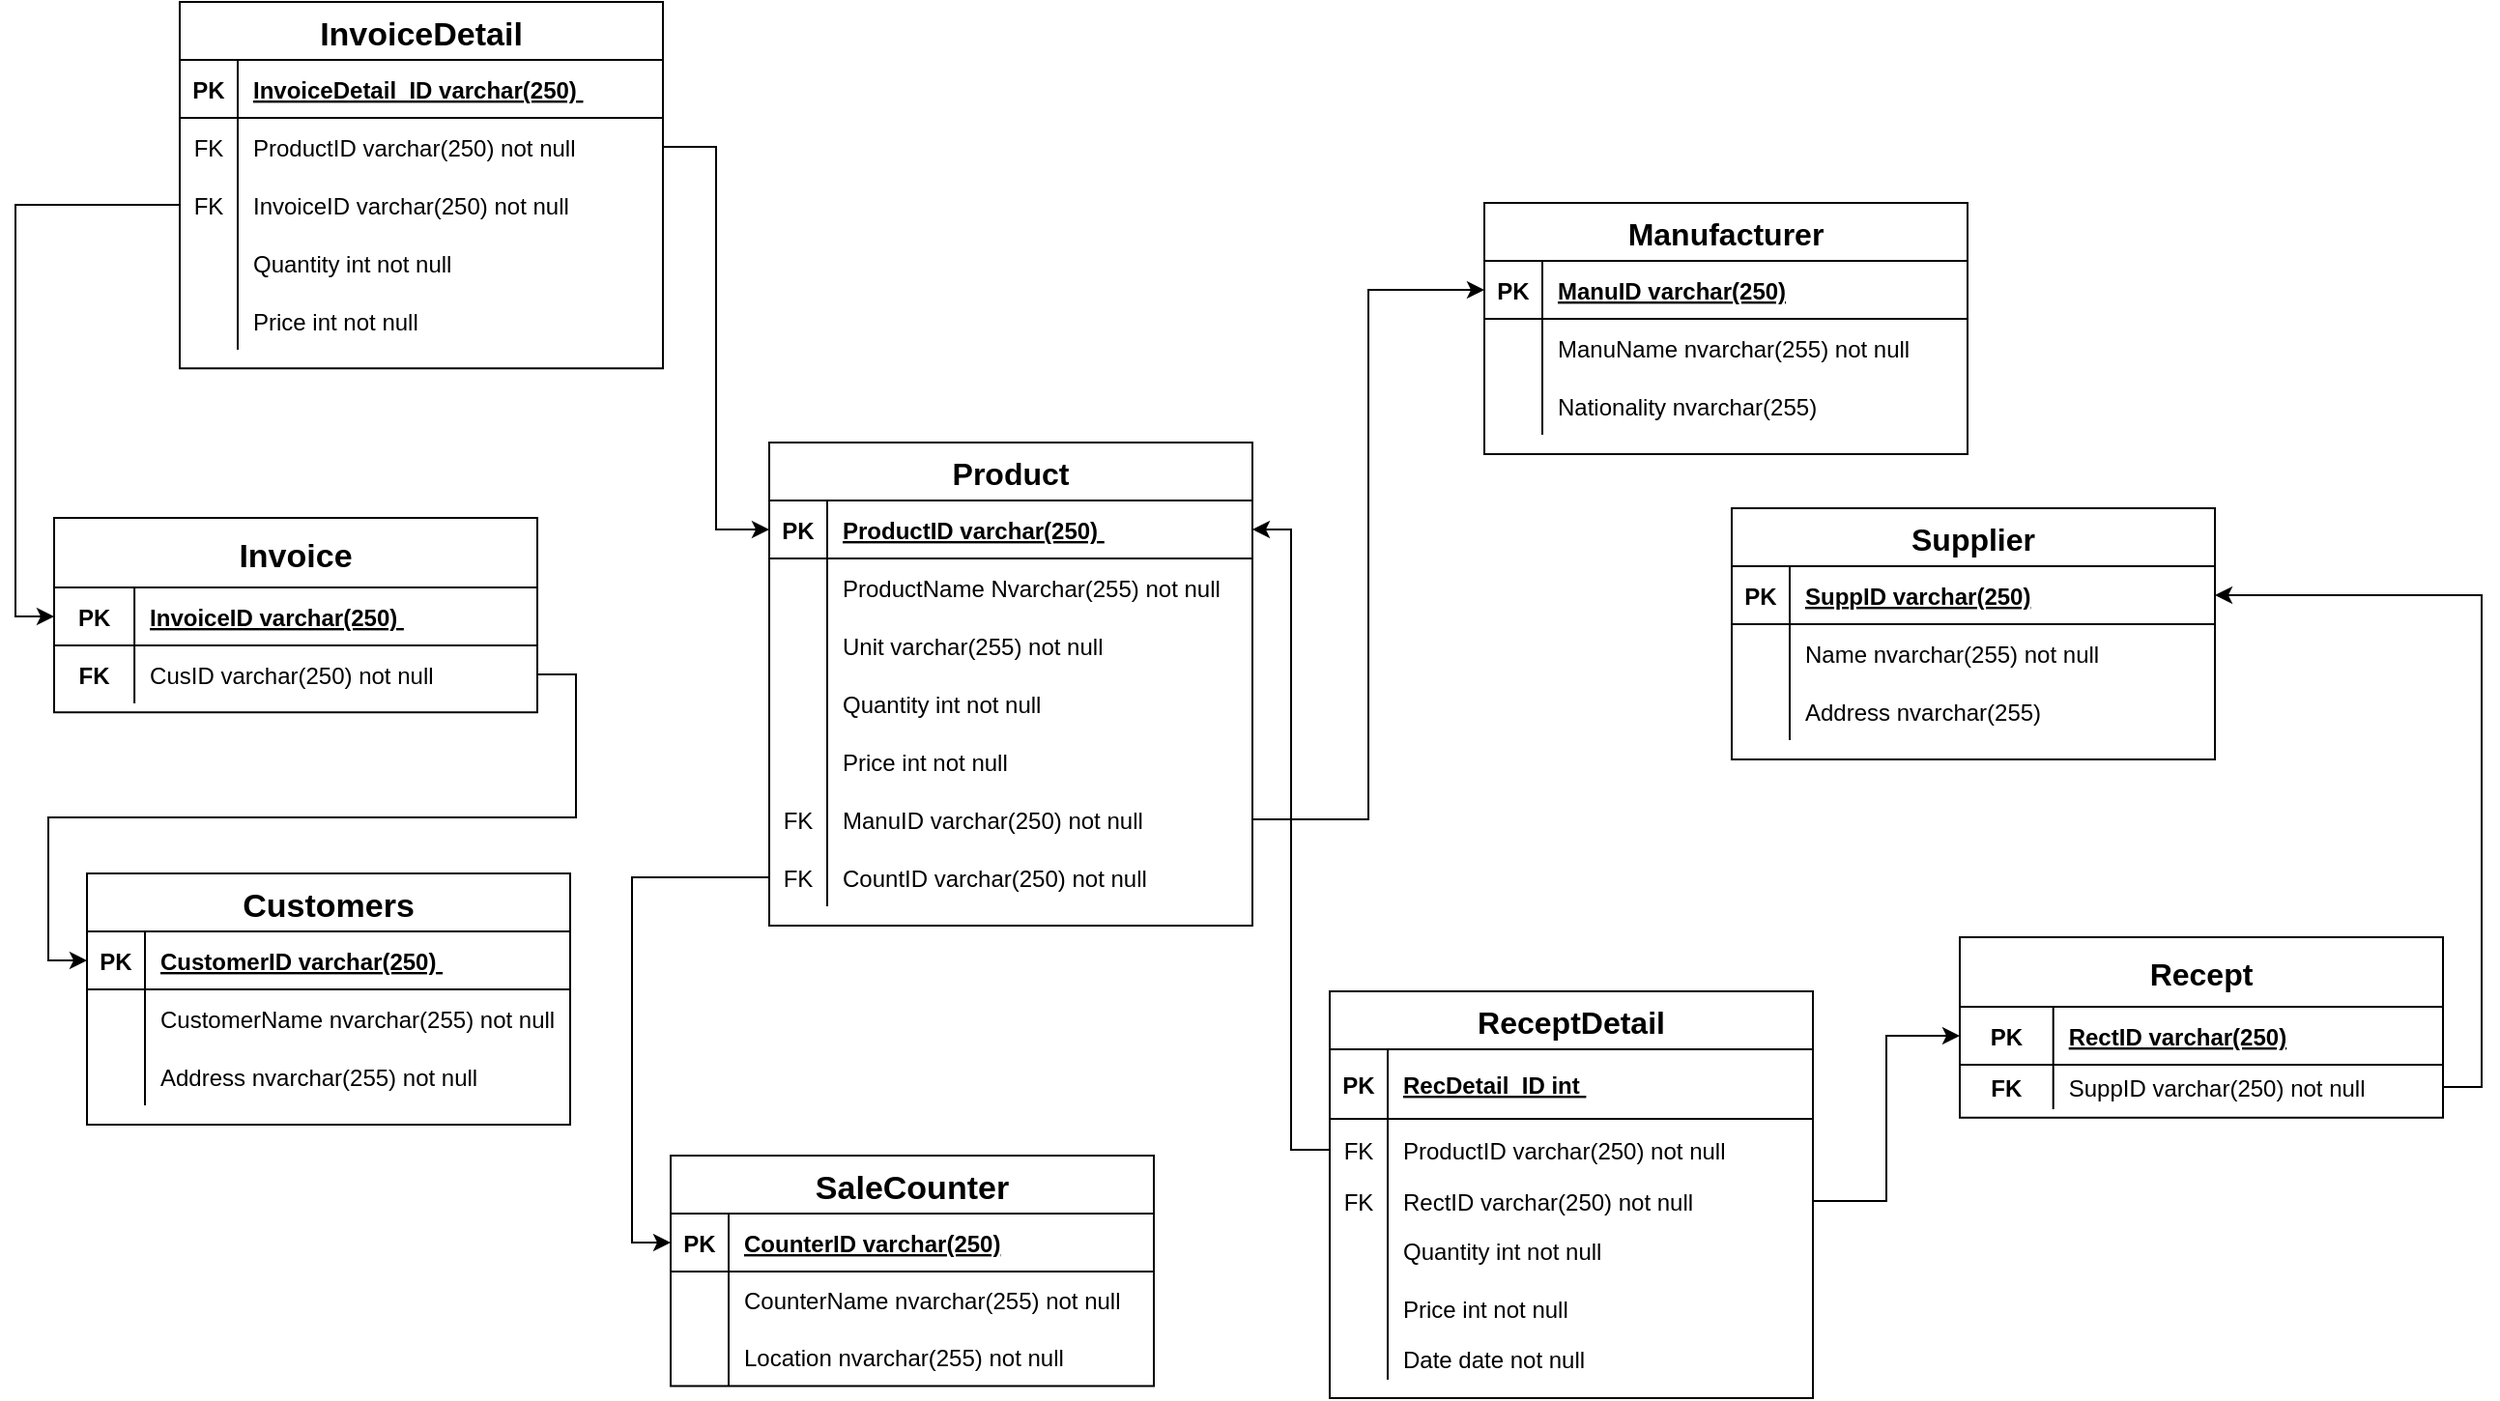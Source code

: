 <mxfile version="18.0.8" type="device"><diagram id="R2lEEEUBdFMjLlhIrx00" name="Page-1"><mxGraphModel dx="1144" dy="632" grid="0" gridSize="10" guides="1" tooltips="1" connect="1" arrows="1" fold="1" page="0" pageScale="1" pageWidth="1169" pageHeight="1654" math="0" shadow="0" extFonts="Permanent Marker^https://fonts.googleapis.com/css?family=Permanent+Marker"><root><mxCell id="0"/><mxCell id="1" parent="0"/><mxCell id="C-vyLk0tnHw3VtMMgP7b-2" value="Product" style="shape=table;startSize=30;container=1;collapsible=1;childLayout=tableLayout;fixedRows=1;rowLines=0;fontStyle=1;align=center;resizeLast=1;fontSize=16;" parent="1" vertex="1"><mxGeometry x="209" y="235" width="250" height="250" as="geometry"/></mxCell><mxCell id="C-vyLk0tnHw3VtMMgP7b-3" value="" style="shape=partialRectangle;collapsible=0;dropTarget=0;pointerEvents=0;fillColor=none;points=[[0,0.5],[1,0.5]];portConstraint=eastwest;top=0;left=0;right=0;bottom=1;" parent="C-vyLk0tnHw3VtMMgP7b-2" vertex="1"><mxGeometry y="30" width="250" height="30" as="geometry"/></mxCell><mxCell id="C-vyLk0tnHw3VtMMgP7b-4" value="PK" style="shape=partialRectangle;overflow=hidden;connectable=0;fillColor=none;top=0;left=0;bottom=0;right=0;fontStyle=1;" parent="C-vyLk0tnHw3VtMMgP7b-3" vertex="1"><mxGeometry width="30" height="30" as="geometry"><mxRectangle width="30" height="30" as="alternateBounds"/></mxGeometry></mxCell><mxCell id="C-vyLk0tnHw3VtMMgP7b-5" value="ProductID varchar(250) " style="shape=partialRectangle;overflow=hidden;connectable=0;fillColor=none;top=0;left=0;bottom=0;right=0;align=left;spacingLeft=6;fontStyle=5;" parent="C-vyLk0tnHw3VtMMgP7b-3" vertex="1"><mxGeometry x="30" width="220" height="30" as="geometry"><mxRectangle width="220" height="30" as="alternateBounds"/></mxGeometry></mxCell><mxCell id="C-vyLk0tnHw3VtMMgP7b-6" value="" style="shape=partialRectangle;collapsible=0;dropTarget=0;pointerEvents=0;fillColor=none;points=[[0,0.5],[1,0.5]];portConstraint=eastwest;top=0;left=0;right=0;bottom=0;" parent="C-vyLk0tnHw3VtMMgP7b-2" vertex="1"><mxGeometry y="60" width="250" height="30" as="geometry"/></mxCell><mxCell id="C-vyLk0tnHw3VtMMgP7b-7" value="" style="shape=partialRectangle;overflow=hidden;connectable=0;fillColor=none;top=0;left=0;bottom=0;right=0;" parent="C-vyLk0tnHw3VtMMgP7b-6" vertex="1"><mxGeometry width="30" height="30" as="geometry"><mxRectangle width="30" height="30" as="alternateBounds"/></mxGeometry></mxCell><mxCell id="C-vyLk0tnHw3VtMMgP7b-8" value="ProductName Nvarchar(255) not null" style="shape=partialRectangle;overflow=hidden;connectable=0;fillColor=none;top=0;left=0;bottom=0;right=0;align=left;spacingLeft=6;" parent="C-vyLk0tnHw3VtMMgP7b-6" vertex="1"><mxGeometry x="30" width="220" height="30" as="geometry"><mxRectangle width="220" height="30" as="alternateBounds"/></mxGeometry></mxCell><mxCell id="C-vyLk0tnHw3VtMMgP7b-9" value="" style="shape=partialRectangle;collapsible=0;dropTarget=0;pointerEvents=0;fillColor=none;points=[[0,0.5],[1,0.5]];portConstraint=eastwest;top=0;left=0;right=0;bottom=0;" parent="C-vyLk0tnHw3VtMMgP7b-2" vertex="1"><mxGeometry y="90" width="250" height="30" as="geometry"/></mxCell><mxCell id="C-vyLk0tnHw3VtMMgP7b-10" value="" style="shape=partialRectangle;overflow=hidden;connectable=0;fillColor=none;top=0;left=0;bottom=0;right=0;" parent="C-vyLk0tnHw3VtMMgP7b-9" vertex="1"><mxGeometry width="30" height="30" as="geometry"><mxRectangle width="30" height="30" as="alternateBounds"/></mxGeometry></mxCell><mxCell id="C-vyLk0tnHw3VtMMgP7b-11" value="Unit varchar(255) not null" style="shape=partialRectangle;overflow=hidden;connectable=0;fillColor=none;top=0;left=0;bottom=0;right=0;align=left;spacingLeft=6;" parent="C-vyLk0tnHw3VtMMgP7b-9" vertex="1"><mxGeometry x="30" width="220" height="30" as="geometry"><mxRectangle width="220" height="30" as="alternateBounds"/></mxGeometry></mxCell><mxCell id="BdztLwx9kub8M8S5rUQP-15" value="" style="shape=partialRectangle;collapsible=0;dropTarget=0;pointerEvents=0;fillColor=none;points=[[0,0.5],[1,0.5]];portConstraint=eastwest;top=0;left=0;right=0;bottom=0;" parent="C-vyLk0tnHw3VtMMgP7b-2" vertex="1"><mxGeometry y="120" width="250" height="30" as="geometry"/></mxCell><mxCell id="BdztLwx9kub8M8S5rUQP-16" value="" style="shape=partialRectangle;overflow=hidden;connectable=0;fillColor=none;top=0;left=0;bottom=0;right=0;" parent="BdztLwx9kub8M8S5rUQP-15" vertex="1"><mxGeometry width="30" height="30" as="geometry"><mxRectangle width="30" height="30" as="alternateBounds"/></mxGeometry></mxCell><mxCell id="BdztLwx9kub8M8S5rUQP-17" value="Quantity int not null" style="shape=partialRectangle;overflow=hidden;connectable=0;fillColor=none;top=0;left=0;bottom=0;right=0;align=left;spacingLeft=6;" parent="BdztLwx9kub8M8S5rUQP-15" vertex="1"><mxGeometry x="30" width="220" height="30" as="geometry"><mxRectangle width="220" height="30" as="alternateBounds"/></mxGeometry></mxCell><mxCell id="BdztLwx9kub8M8S5rUQP-31" value="" style="shape=partialRectangle;collapsible=0;dropTarget=0;pointerEvents=0;fillColor=none;points=[[0,0.5],[1,0.5]];portConstraint=eastwest;top=0;left=0;right=0;bottom=0;" parent="C-vyLk0tnHw3VtMMgP7b-2" vertex="1"><mxGeometry y="150" width="250" height="30" as="geometry"/></mxCell><mxCell id="BdztLwx9kub8M8S5rUQP-32" value="" style="shape=partialRectangle;overflow=hidden;connectable=0;fillColor=none;top=0;left=0;bottom=0;right=0;" parent="BdztLwx9kub8M8S5rUQP-31" vertex="1"><mxGeometry width="30" height="30" as="geometry"><mxRectangle width="30" height="30" as="alternateBounds"/></mxGeometry></mxCell><mxCell id="BdztLwx9kub8M8S5rUQP-33" value="Price int not null" style="shape=partialRectangle;overflow=hidden;connectable=0;fillColor=none;top=0;left=0;bottom=0;right=0;align=left;spacingLeft=6;" parent="BdztLwx9kub8M8S5rUQP-31" vertex="1"><mxGeometry x="30" width="220" height="30" as="geometry"><mxRectangle width="220" height="30" as="alternateBounds"/></mxGeometry></mxCell><mxCell id="BdztLwx9kub8M8S5rUQP-51" value="" style="shape=partialRectangle;collapsible=0;dropTarget=0;pointerEvents=0;fillColor=none;points=[[0,0.5],[1,0.5]];portConstraint=eastwest;top=0;left=0;right=0;bottom=0;" parent="C-vyLk0tnHw3VtMMgP7b-2" vertex="1"><mxGeometry y="180" width="250" height="30" as="geometry"/></mxCell><mxCell id="BdztLwx9kub8M8S5rUQP-52" value="FK" style="shape=partialRectangle;overflow=hidden;connectable=0;fillColor=none;top=0;left=0;bottom=0;right=0;" parent="BdztLwx9kub8M8S5rUQP-51" vertex="1"><mxGeometry width="30" height="30" as="geometry"><mxRectangle width="30" height="30" as="alternateBounds"/></mxGeometry></mxCell><mxCell id="BdztLwx9kub8M8S5rUQP-53" value="ManuID varchar(250) not null" style="shape=partialRectangle;overflow=hidden;connectable=0;fillColor=none;top=0;left=0;bottom=0;right=0;align=left;spacingLeft=6;" parent="BdztLwx9kub8M8S5rUQP-51" vertex="1"><mxGeometry x="30" width="220" height="30" as="geometry"><mxRectangle width="220" height="30" as="alternateBounds"/></mxGeometry></mxCell><mxCell id="BdztLwx9kub8M8S5rUQP-112" value="" style="shape=partialRectangle;collapsible=0;dropTarget=0;pointerEvents=0;fillColor=none;points=[[0,0.5],[1,0.5]];portConstraint=eastwest;top=0;left=0;right=0;bottom=0;" parent="C-vyLk0tnHw3VtMMgP7b-2" vertex="1"><mxGeometry y="210" width="250" height="30" as="geometry"/></mxCell><mxCell id="BdztLwx9kub8M8S5rUQP-113" value="FK" style="shape=partialRectangle;overflow=hidden;connectable=0;fillColor=none;top=0;left=0;bottom=0;right=0;" parent="BdztLwx9kub8M8S5rUQP-112" vertex="1"><mxGeometry width="30" height="30" as="geometry"><mxRectangle width="30" height="30" as="alternateBounds"/></mxGeometry></mxCell><mxCell id="BdztLwx9kub8M8S5rUQP-114" value="CountID varchar(250) not null" style="shape=partialRectangle;overflow=hidden;connectable=0;fillColor=none;top=0;left=0;bottom=0;right=0;align=left;spacingLeft=6;" parent="BdztLwx9kub8M8S5rUQP-112" vertex="1"><mxGeometry x="30" width="220" height="30" as="geometry"><mxRectangle width="220" height="30" as="alternateBounds"/></mxGeometry></mxCell><mxCell id="C-vyLk0tnHw3VtMMgP7b-13" value="Supplier" style="shape=table;startSize=30;container=1;collapsible=1;childLayout=tableLayout;fixedRows=1;rowLines=0;fontStyle=1;align=center;resizeLast=1;fontSize=16;" parent="1" vertex="1"><mxGeometry x="707" y="269" width="250" height="130" as="geometry"/></mxCell><mxCell id="C-vyLk0tnHw3VtMMgP7b-14" value="" style="shape=partialRectangle;collapsible=0;dropTarget=0;pointerEvents=0;fillColor=none;points=[[0,0.5],[1,0.5]];portConstraint=eastwest;top=0;left=0;right=0;bottom=1;" parent="C-vyLk0tnHw3VtMMgP7b-13" vertex="1"><mxGeometry y="30" width="250" height="30" as="geometry"/></mxCell><mxCell id="C-vyLk0tnHw3VtMMgP7b-15" value="PK" style="shape=partialRectangle;overflow=hidden;connectable=0;fillColor=none;top=0;left=0;bottom=0;right=0;fontStyle=1;" parent="C-vyLk0tnHw3VtMMgP7b-14" vertex="1"><mxGeometry width="30" height="30" as="geometry"><mxRectangle width="30" height="30" as="alternateBounds"/></mxGeometry></mxCell><mxCell id="C-vyLk0tnHw3VtMMgP7b-16" value="SuppID varchar(250)" style="shape=partialRectangle;overflow=hidden;connectable=0;fillColor=none;top=0;left=0;bottom=0;right=0;align=left;spacingLeft=6;fontStyle=5;" parent="C-vyLk0tnHw3VtMMgP7b-14" vertex="1"><mxGeometry x="30" width="220" height="30" as="geometry"><mxRectangle width="220" height="30" as="alternateBounds"/></mxGeometry></mxCell><mxCell id="C-vyLk0tnHw3VtMMgP7b-17" value="" style="shape=partialRectangle;collapsible=0;dropTarget=0;pointerEvents=0;fillColor=none;points=[[0,0.5],[1,0.5]];portConstraint=eastwest;top=0;left=0;right=0;bottom=0;" parent="C-vyLk0tnHw3VtMMgP7b-13" vertex="1"><mxGeometry y="60" width="250" height="30" as="geometry"/></mxCell><mxCell id="C-vyLk0tnHw3VtMMgP7b-18" value="" style="shape=partialRectangle;overflow=hidden;connectable=0;fillColor=none;top=0;left=0;bottom=0;right=0;" parent="C-vyLk0tnHw3VtMMgP7b-17" vertex="1"><mxGeometry width="30" height="30" as="geometry"><mxRectangle width="30" height="30" as="alternateBounds"/></mxGeometry></mxCell><mxCell id="C-vyLk0tnHw3VtMMgP7b-19" value="Name nvarchar(255) not null" style="shape=partialRectangle;overflow=hidden;connectable=0;fillColor=none;top=0;left=0;bottom=0;right=0;align=left;spacingLeft=6;" parent="C-vyLk0tnHw3VtMMgP7b-17" vertex="1"><mxGeometry x="30" width="220" height="30" as="geometry"><mxRectangle width="220" height="30" as="alternateBounds"/></mxGeometry></mxCell><mxCell id="C-vyLk0tnHw3VtMMgP7b-20" value="" style="shape=partialRectangle;collapsible=0;dropTarget=0;pointerEvents=0;fillColor=none;points=[[0,0.5],[1,0.5]];portConstraint=eastwest;top=0;left=0;right=0;bottom=0;" parent="C-vyLk0tnHw3VtMMgP7b-13" vertex="1"><mxGeometry y="90" width="250" height="30" as="geometry"/></mxCell><mxCell id="C-vyLk0tnHw3VtMMgP7b-21" value="" style="shape=partialRectangle;overflow=hidden;connectable=0;fillColor=none;top=0;left=0;bottom=0;right=0;" parent="C-vyLk0tnHw3VtMMgP7b-20" vertex="1"><mxGeometry width="30" height="30" as="geometry"><mxRectangle width="30" height="30" as="alternateBounds"/></mxGeometry></mxCell><mxCell id="C-vyLk0tnHw3VtMMgP7b-22" value="Address nvarchar(255)" style="shape=partialRectangle;overflow=hidden;connectable=0;fillColor=none;top=0;left=0;bottom=0;right=0;align=left;spacingLeft=6;" parent="C-vyLk0tnHw3VtMMgP7b-20" vertex="1"><mxGeometry x="30" width="220" height="30" as="geometry"><mxRectangle width="220" height="30" as="alternateBounds"/></mxGeometry></mxCell><mxCell id="C-vyLk0tnHw3VtMMgP7b-23" value="Customers" style="shape=table;startSize=30;container=1;collapsible=1;childLayout=tableLayout;fixedRows=1;rowLines=0;fontStyle=1;align=center;resizeLast=1;fontSize=17;" parent="1" vertex="1"><mxGeometry x="-144" y="458" width="250" height="130" as="geometry"/></mxCell><mxCell id="C-vyLk0tnHw3VtMMgP7b-24" value="" style="shape=partialRectangle;collapsible=0;dropTarget=0;pointerEvents=0;fillColor=none;points=[[0,0.5],[1,0.5]];portConstraint=eastwest;top=0;left=0;right=0;bottom=1;" parent="C-vyLk0tnHw3VtMMgP7b-23" vertex="1"><mxGeometry y="30" width="250" height="30" as="geometry"/></mxCell><mxCell id="C-vyLk0tnHw3VtMMgP7b-25" value="PK" style="shape=partialRectangle;overflow=hidden;connectable=0;fillColor=none;top=0;left=0;bottom=0;right=0;fontStyle=1;" parent="C-vyLk0tnHw3VtMMgP7b-24" vertex="1"><mxGeometry width="30" height="30" as="geometry"><mxRectangle width="30" height="30" as="alternateBounds"/></mxGeometry></mxCell><mxCell id="C-vyLk0tnHw3VtMMgP7b-26" value="CustomerID varchar(250) " style="shape=partialRectangle;overflow=hidden;connectable=0;fillColor=none;top=0;left=0;bottom=0;right=0;align=left;spacingLeft=6;fontStyle=5;" parent="C-vyLk0tnHw3VtMMgP7b-24" vertex="1"><mxGeometry x="30" width="220" height="30" as="geometry"><mxRectangle width="220" height="30" as="alternateBounds"/></mxGeometry></mxCell><mxCell id="C-vyLk0tnHw3VtMMgP7b-27" value="" style="shape=partialRectangle;collapsible=0;dropTarget=0;pointerEvents=0;fillColor=none;points=[[0,0.5],[1,0.5]];portConstraint=eastwest;top=0;left=0;right=0;bottom=0;" parent="C-vyLk0tnHw3VtMMgP7b-23" vertex="1"><mxGeometry y="60" width="250" height="30" as="geometry"/></mxCell><mxCell id="C-vyLk0tnHw3VtMMgP7b-28" value="" style="shape=partialRectangle;overflow=hidden;connectable=0;fillColor=none;top=0;left=0;bottom=0;right=0;" parent="C-vyLk0tnHw3VtMMgP7b-27" vertex="1"><mxGeometry width="30" height="30" as="geometry"><mxRectangle width="30" height="30" as="alternateBounds"/></mxGeometry></mxCell><mxCell id="C-vyLk0tnHw3VtMMgP7b-29" value="CustomerName nvarchar(255) not null" style="shape=partialRectangle;overflow=hidden;connectable=0;fillColor=none;top=0;left=0;bottom=0;right=0;align=left;spacingLeft=6;" parent="C-vyLk0tnHw3VtMMgP7b-27" vertex="1"><mxGeometry x="30" width="220" height="30" as="geometry"><mxRectangle width="220" height="30" as="alternateBounds"/></mxGeometry></mxCell><mxCell id="BdztLwx9kub8M8S5rUQP-116" value="" style="shape=partialRectangle;collapsible=0;dropTarget=0;pointerEvents=0;fillColor=none;points=[[0,0.5],[1,0.5]];portConstraint=eastwest;top=0;left=0;right=0;bottom=0;" parent="C-vyLk0tnHw3VtMMgP7b-23" vertex="1"><mxGeometry y="90" width="250" height="30" as="geometry"/></mxCell><mxCell id="BdztLwx9kub8M8S5rUQP-117" value="" style="shape=partialRectangle;overflow=hidden;connectable=0;fillColor=none;top=0;left=0;bottom=0;right=0;" parent="BdztLwx9kub8M8S5rUQP-116" vertex="1"><mxGeometry width="30" height="30" as="geometry"><mxRectangle width="30" height="30" as="alternateBounds"/></mxGeometry></mxCell><mxCell id="BdztLwx9kub8M8S5rUQP-118" value="Address nvarchar(255) not null" style="shape=partialRectangle;overflow=hidden;connectable=0;fillColor=none;top=0;left=0;bottom=0;right=0;align=left;spacingLeft=6;" parent="BdztLwx9kub8M8S5rUQP-116" vertex="1"><mxGeometry x="30" width="220" height="30" as="geometry"><mxRectangle width="220" height="30" as="alternateBounds"/></mxGeometry></mxCell><mxCell id="BdztLwx9kub8M8S5rUQP-1" value="Recept" style="shape=table;startSize=36;container=1;collapsible=1;childLayout=tableLayout;fixedRows=1;rowLines=0;fontStyle=1;align=center;resizeLast=1;fontSize=16;strokeWidth=1;swimlaneLine=1;sketch=0;" parent="1" vertex="1"><mxGeometry x="825" y="491" width="250" height="93.386" as="geometry"/></mxCell><mxCell id="BdztLwx9kub8M8S5rUQP-2" value="" style="shape=partialRectangle;collapsible=0;dropTarget=0;pointerEvents=0;fillColor=none;points=[[0,0.5],[1,0.5]];portConstraint=eastwest;top=0;left=0;right=0;bottom=1;" parent="BdztLwx9kub8M8S5rUQP-1" vertex="1"><mxGeometry y="36" width="250" height="30" as="geometry"/></mxCell><mxCell id="BdztLwx9kub8M8S5rUQP-3" value="PK" style="shape=partialRectangle;overflow=hidden;connectable=0;fillColor=none;top=0;left=0;bottom=0;right=0;fontStyle=1;" parent="BdztLwx9kub8M8S5rUQP-2" vertex="1"><mxGeometry width="48.35" height="30" as="geometry"><mxRectangle width="48.35" height="30" as="alternateBounds"/></mxGeometry></mxCell><mxCell id="BdztLwx9kub8M8S5rUQP-4" value="RectID varchar(250)" style="shape=partialRectangle;overflow=hidden;connectable=0;fillColor=none;top=0;left=0;bottom=0;right=0;align=left;spacingLeft=6;fontStyle=5;" parent="BdztLwx9kub8M8S5rUQP-2" vertex="1"><mxGeometry x="48.35" width="201.65" height="30" as="geometry"><mxRectangle width="201.65" height="30" as="alternateBounds"/></mxGeometry></mxCell><mxCell id="BdztLwx9kub8M8S5rUQP-37" value="" style="shape=partialRectangle;collapsible=0;dropTarget=0;pointerEvents=0;fillColor=none;points=[[0,0.5],[1,0.5]];portConstraint=eastwest;top=0;left=0;right=0;bottom=0;" parent="BdztLwx9kub8M8S5rUQP-1" vertex="1"><mxGeometry y="66" width="250" height="23" as="geometry"/></mxCell><mxCell id="BdztLwx9kub8M8S5rUQP-38" value="FK" style="shape=partialRectangle;overflow=hidden;connectable=0;fillColor=none;top=0;left=0;bottom=0;right=0;fontStyle=1" parent="BdztLwx9kub8M8S5rUQP-37" vertex="1"><mxGeometry width="48.35" height="23" as="geometry"><mxRectangle width="48.35" height="23" as="alternateBounds"/></mxGeometry></mxCell><mxCell id="BdztLwx9kub8M8S5rUQP-39" value="SuppID varchar(250) not null" style="shape=partialRectangle;overflow=hidden;connectable=0;fillColor=none;top=0;left=0;bottom=0;right=0;align=left;spacingLeft=6;fontStyle=0" parent="BdztLwx9kub8M8S5rUQP-37" vertex="1"><mxGeometry x="48.35" width="201.65" height="23" as="geometry"><mxRectangle width="201.65" height="23" as="alternateBounds"/></mxGeometry></mxCell><mxCell id="BdztLwx9kub8M8S5rUQP-8" value="Manufacturer" style="shape=table;startSize=30;container=1;collapsible=1;childLayout=tableLayout;fixedRows=1;rowLines=0;fontStyle=1;align=center;resizeLast=1;fontSize=16;" parent="1" vertex="1"><mxGeometry x="579" y="111" width="250" height="130" as="geometry"/></mxCell><mxCell id="BdztLwx9kub8M8S5rUQP-9" value="" style="shape=partialRectangle;collapsible=0;dropTarget=0;pointerEvents=0;fillColor=none;points=[[0,0.5],[1,0.5]];portConstraint=eastwest;top=0;left=0;right=0;bottom=1;" parent="BdztLwx9kub8M8S5rUQP-8" vertex="1"><mxGeometry y="30" width="250" height="30" as="geometry"/></mxCell><mxCell id="BdztLwx9kub8M8S5rUQP-10" value="PK" style="shape=partialRectangle;overflow=hidden;connectable=0;fillColor=none;top=0;left=0;bottom=0;right=0;fontStyle=1;" parent="BdztLwx9kub8M8S5rUQP-9" vertex="1"><mxGeometry width="30" height="30" as="geometry"><mxRectangle width="30" height="30" as="alternateBounds"/></mxGeometry></mxCell><mxCell id="BdztLwx9kub8M8S5rUQP-11" value="ManuID varchar(250)" style="shape=partialRectangle;overflow=hidden;connectable=0;fillColor=none;top=0;left=0;bottom=0;right=0;align=left;spacingLeft=6;fontStyle=5;" parent="BdztLwx9kub8M8S5rUQP-9" vertex="1"><mxGeometry x="30" width="220" height="30" as="geometry"><mxRectangle width="220" height="30" as="alternateBounds"/></mxGeometry></mxCell><mxCell id="BdztLwx9kub8M8S5rUQP-12" value="" style="shape=partialRectangle;collapsible=0;dropTarget=0;pointerEvents=0;fillColor=none;points=[[0,0.5],[1,0.5]];portConstraint=eastwest;top=0;left=0;right=0;bottom=0;" parent="BdztLwx9kub8M8S5rUQP-8" vertex="1"><mxGeometry y="60" width="250" height="30" as="geometry"/></mxCell><mxCell id="BdztLwx9kub8M8S5rUQP-13" value="" style="shape=partialRectangle;overflow=hidden;connectable=0;fillColor=none;top=0;left=0;bottom=0;right=0;" parent="BdztLwx9kub8M8S5rUQP-12" vertex="1"><mxGeometry width="30" height="30" as="geometry"><mxRectangle width="30" height="30" as="alternateBounds"/></mxGeometry></mxCell><mxCell id="BdztLwx9kub8M8S5rUQP-14" value="ManuName nvarchar(255) not null" style="shape=partialRectangle;overflow=hidden;connectable=0;fillColor=none;top=0;left=0;bottom=0;right=0;align=left;spacingLeft=6;" parent="BdztLwx9kub8M8S5rUQP-12" vertex="1"><mxGeometry x="30" width="220" height="30" as="geometry"><mxRectangle width="220" height="30" as="alternateBounds"/></mxGeometry></mxCell><mxCell id="BdztLwx9kub8M8S5rUQP-34" value="" style="shape=partialRectangle;collapsible=0;dropTarget=0;pointerEvents=0;fillColor=none;points=[[0,0.5],[1,0.5]];portConstraint=eastwest;top=0;left=0;right=0;bottom=0;" parent="BdztLwx9kub8M8S5rUQP-8" vertex="1"><mxGeometry y="90" width="250" height="30" as="geometry"/></mxCell><mxCell id="BdztLwx9kub8M8S5rUQP-35" value="" style="shape=partialRectangle;overflow=hidden;connectable=0;fillColor=none;top=0;left=0;bottom=0;right=0;" parent="BdztLwx9kub8M8S5rUQP-34" vertex="1"><mxGeometry width="30" height="30" as="geometry"><mxRectangle width="30" height="30" as="alternateBounds"/></mxGeometry></mxCell><mxCell id="BdztLwx9kub8M8S5rUQP-36" value="Nationality nvarchar(255)" style="shape=partialRectangle;overflow=hidden;connectable=0;fillColor=none;top=0;left=0;bottom=0;right=0;align=left;spacingLeft=6;" parent="BdztLwx9kub8M8S5rUQP-34" vertex="1"><mxGeometry x="30" width="220" height="30" as="geometry"><mxRectangle width="220" height="30" as="alternateBounds"/></mxGeometry></mxCell><mxCell id="BdztLwx9kub8M8S5rUQP-54" style="edgeStyle=orthogonalEdgeStyle;rounded=0;orthogonalLoop=1;jettySize=auto;html=1;entryX=0;entryY=0.5;entryDx=0;entryDy=0;" parent="1" source="BdztLwx9kub8M8S5rUQP-51" target="BdztLwx9kub8M8S5rUQP-9" edge="1"><mxGeometry relative="1" as="geometry"/></mxCell><mxCell id="BdztLwx9kub8M8S5rUQP-74" value="SaleCounter" style="shape=table;startSize=30;container=1;collapsible=1;childLayout=tableLayout;fixedRows=1;rowLines=0;fontStyle=1;align=center;resizeLast=1;fontSize=17;" parent="1" vertex="1"><mxGeometry x="158" y="604" width="250" height="119.25" as="geometry"/></mxCell><mxCell id="BdztLwx9kub8M8S5rUQP-75" value="" style="shape=partialRectangle;collapsible=0;dropTarget=0;pointerEvents=0;fillColor=none;points=[[0,0.5],[1,0.5]];portConstraint=eastwest;top=0;left=0;right=0;bottom=1;" parent="BdztLwx9kub8M8S5rUQP-74" vertex="1"><mxGeometry y="30" width="250" height="30" as="geometry"/></mxCell><mxCell id="BdztLwx9kub8M8S5rUQP-76" value="PK" style="shape=partialRectangle;overflow=hidden;connectable=0;fillColor=none;top=0;left=0;bottom=0;right=0;fontStyle=1;" parent="BdztLwx9kub8M8S5rUQP-75" vertex="1"><mxGeometry width="30" height="30" as="geometry"><mxRectangle width="30" height="30" as="alternateBounds"/></mxGeometry></mxCell><mxCell id="BdztLwx9kub8M8S5rUQP-77" value="CounterID varchar(250)" style="shape=partialRectangle;overflow=hidden;connectable=0;fillColor=none;top=0;left=0;bottom=0;right=0;align=left;spacingLeft=6;fontStyle=5;" parent="BdztLwx9kub8M8S5rUQP-75" vertex="1"><mxGeometry x="30" width="220" height="30" as="geometry"><mxRectangle width="220" height="30" as="alternateBounds"/></mxGeometry></mxCell><mxCell id="BdztLwx9kub8M8S5rUQP-78" value="" style="shape=partialRectangle;collapsible=0;dropTarget=0;pointerEvents=0;fillColor=none;points=[[0,0.5],[1,0.5]];portConstraint=eastwest;top=0;left=0;right=0;bottom=0;" parent="BdztLwx9kub8M8S5rUQP-74" vertex="1"><mxGeometry y="60" width="250" height="29" as="geometry"/></mxCell><mxCell id="BdztLwx9kub8M8S5rUQP-79" value="" style="shape=partialRectangle;overflow=hidden;connectable=0;fillColor=none;top=0;left=0;bottom=0;right=0;" parent="BdztLwx9kub8M8S5rUQP-78" vertex="1"><mxGeometry width="30" height="29" as="geometry"><mxRectangle width="30" height="29" as="alternateBounds"/></mxGeometry></mxCell><mxCell id="BdztLwx9kub8M8S5rUQP-80" value="CounterName nvarchar(255) not null" style="shape=partialRectangle;overflow=hidden;connectable=0;fillColor=none;top=0;left=0;bottom=0;right=0;align=left;spacingLeft=6;" parent="BdztLwx9kub8M8S5rUQP-78" vertex="1"><mxGeometry x="30" width="220" height="29" as="geometry"><mxRectangle width="220" height="29" as="alternateBounds"/></mxGeometry></mxCell><mxCell id="BdztLwx9kub8M8S5rUQP-81" value="" style="shape=partialRectangle;collapsible=0;dropTarget=0;pointerEvents=0;fillColor=none;points=[[0,0.5],[1,0.5]];portConstraint=eastwest;top=0;left=0;right=0;bottom=0;" parent="BdztLwx9kub8M8S5rUQP-74" vertex="1"><mxGeometry y="89" width="250" height="30" as="geometry"/></mxCell><mxCell id="BdztLwx9kub8M8S5rUQP-82" value="" style="shape=partialRectangle;overflow=hidden;connectable=0;fillColor=none;top=0;left=0;bottom=0;right=0;" parent="BdztLwx9kub8M8S5rUQP-81" vertex="1"><mxGeometry width="30" height="30" as="geometry"><mxRectangle width="30" height="30" as="alternateBounds"/></mxGeometry></mxCell><mxCell id="BdztLwx9kub8M8S5rUQP-83" value="Location nvarchar(255) not null" style="shape=partialRectangle;overflow=hidden;connectable=0;fillColor=none;top=0;left=0;bottom=0;right=0;align=left;spacingLeft=6;" parent="BdztLwx9kub8M8S5rUQP-81" vertex="1"><mxGeometry x="30" width="220" height="30" as="geometry"><mxRectangle width="220" height="30" as="alternateBounds"/></mxGeometry></mxCell><mxCell id="BdztLwx9kub8M8S5rUQP-93" value="InvoiceDetail" style="shape=table;startSize=30;container=1;collapsible=1;childLayout=tableLayout;fixedRows=1;rowLines=0;fontStyle=1;align=center;resizeLast=1;fontSize=17;" parent="1" vertex="1"><mxGeometry x="-96" y="7" width="250" height="189.583" as="geometry"/></mxCell><mxCell id="BdztLwx9kub8M8S5rUQP-94" value="" style="shape=partialRectangle;collapsible=0;dropTarget=0;pointerEvents=0;fillColor=none;points=[[0,0.5],[1,0.5]];portConstraint=eastwest;top=0;left=0;right=0;bottom=1;" parent="BdztLwx9kub8M8S5rUQP-93" vertex="1"><mxGeometry y="30" width="250" height="30" as="geometry"/></mxCell><mxCell id="BdztLwx9kub8M8S5rUQP-95" value="PK" style="shape=partialRectangle;overflow=hidden;connectable=0;fillColor=none;top=0;left=0;bottom=0;right=0;fontStyle=1;" parent="BdztLwx9kub8M8S5rUQP-94" vertex="1"><mxGeometry width="30" height="30" as="geometry"><mxRectangle width="30" height="30" as="alternateBounds"/></mxGeometry></mxCell><mxCell id="BdztLwx9kub8M8S5rUQP-96" value="InvoiceDetail_ID varchar(250) " style="shape=partialRectangle;overflow=hidden;connectable=0;fillColor=none;top=0;left=0;bottom=0;right=0;align=left;spacingLeft=6;fontStyle=5;" parent="BdztLwx9kub8M8S5rUQP-94" vertex="1"><mxGeometry x="30" width="220" height="30" as="geometry"><mxRectangle width="220" height="30" as="alternateBounds"/></mxGeometry></mxCell><mxCell id="BdztLwx9kub8M8S5rUQP-97" value="" style="shape=partialRectangle;collapsible=0;dropTarget=0;pointerEvents=0;fillColor=none;points=[[0,0.5],[1,0.5]];portConstraint=eastwest;top=0;left=0;right=0;bottom=0;" parent="BdztLwx9kub8M8S5rUQP-93" vertex="1"><mxGeometry y="60" width="250" height="30" as="geometry"/></mxCell><mxCell id="BdztLwx9kub8M8S5rUQP-98" value="FK" style="shape=partialRectangle;overflow=hidden;connectable=0;fillColor=none;top=0;left=0;bottom=0;right=0;" parent="BdztLwx9kub8M8S5rUQP-97" vertex="1"><mxGeometry width="30" height="30" as="geometry"><mxRectangle width="30" height="30" as="alternateBounds"/></mxGeometry></mxCell><mxCell id="BdztLwx9kub8M8S5rUQP-99" value="ProductID varchar(250) not null" style="shape=partialRectangle;overflow=hidden;connectable=0;fillColor=none;top=0;left=0;bottom=0;right=0;align=left;spacingLeft=6;" parent="BdztLwx9kub8M8S5rUQP-97" vertex="1"><mxGeometry x="30" width="220" height="30" as="geometry"><mxRectangle width="220" height="30" as="alternateBounds"/></mxGeometry></mxCell><mxCell id="BdztLwx9kub8M8S5rUQP-100" value="" style="shape=partialRectangle;collapsible=0;dropTarget=0;pointerEvents=0;fillColor=none;points=[[0,0.5],[1,0.5]];portConstraint=eastwest;top=0;left=0;right=0;bottom=0;" parent="BdztLwx9kub8M8S5rUQP-93" vertex="1"><mxGeometry y="90" width="250" height="30" as="geometry"/></mxCell><mxCell id="BdztLwx9kub8M8S5rUQP-101" value="FK" style="shape=partialRectangle;overflow=hidden;connectable=0;fillColor=none;top=0;left=0;bottom=0;right=0;" parent="BdztLwx9kub8M8S5rUQP-100" vertex="1"><mxGeometry width="30" height="30" as="geometry"><mxRectangle width="30" height="30" as="alternateBounds"/></mxGeometry></mxCell><mxCell id="BdztLwx9kub8M8S5rUQP-102" value="InvoiceID varchar(250) not null" style="shape=partialRectangle;overflow=hidden;connectable=0;fillColor=none;top=0;left=0;bottom=0;right=0;align=left;spacingLeft=6;" parent="BdztLwx9kub8M8S5rUQP-100" vertex="1"><mxGeometry x="30" width="220" height="30" as="geometry"><mxRectangle width="220" height="30" as="alternateBounds"/></mxGeometry></mxCell><mxCell id="BdztLwx9kub8M8S5rUQP-103" value="" style="shape=partialRectangle;collapsible=0;dropTarget=0;pointerEvents=0;fillColor=none;points=[[0,0.5],[1,0.5]];portConstraint=eastwest;top=0;left=0;right=0;bottom=0;" parent="BdztLwx9kub8M8S5rUQP-93" vertex="1"><mxGeometry y="120" width="250" height="30" as="geometry"/></mxCell><mxCell id="BdztLwx9kub8M8S5rUQP-104" value="" style="shape=partialRectangle;overflow=hidden;connectable=0;fillColor=none;top=0;left=0;bottom=0;right=0;" parent="BdztLwx9kub8M8S5rUQP-103" vertex="1"><mxGeometry width="30" height="30" as="geometry"><mxRectangle width="30" height="30" as="alternateBounds"/></mxGeometry></mxCell><mxCell id="BdztLwx9kub8M8S5rUQP-105" value="Quantity int not null" style="shape=partialRectangle;overflow=hidden;connectable=0;fillColor=none;top=0;left=0;bottom=0;right=0;align=left;spacingLeft=6;" parent="BdztLwx9kub8M8S5rUQP-103" vertex="1"><mxGeometry x="30" width="220" height="30" as="geometry"><mxRectangle width="220" height="30" as="alternateBounds"/></mxGeometry></mxCell><mxCell id="BdztLwx9kub8M8S5rUQP-106" value="" style="shape=partialRectangle;collapsible=0;dropTarget=0;pointerEvents=0;fillColor=none;points=[[0,0.5],[1,0.5]];portConstraint=eastwest;top=0;left=0;right=0;bottom=0;" parent="BdztLwx9kub8M8S5rUQP-93" vertex="1"><mxGeometry y="150" width="250" height="30" as="geometry"/></mxCell><mxCell id="BdztLwx9kub8M8S5rUQP-107" value="" style="shape=partialRectangle;overflow=hidden;connectable=0;fillColor=none;top=0;left=0;bottom=0;right=0;" parent="BdztLwx9kub8M8S5rUQP-106" vertex="1"><mxGeometry width="30" height="30" as="geometry"><mxRectangle width="30" height="30" as="alternateBounds"/></mxGeometry></mxCell><mxCell id="BdztLwx9kub8M8S5rUQP-108" value="Price int not null" style="shape=partialRectangle;overflow=hidden;connectable=0;fillColor=none;top=0;left=0;bottom=0;right=0;align=left;spacingLeft=6;" parent="BdztLwx9kub8M8S5rUQP-106" vertex="1"><mxGeometry x="30" width="220" height="30" as="geometry"><mxRectangle width="220" height="30" as="alternateBounds"/></mxGeometry></mxCell><mxCell id="BdztLwx9kub8M8S5rUQP-115" style="edgeStyle=orthogonalEdgeStyle;rounded=0;orthogonalLoop=1;jettySize=auto;html=1;entryX=0;entryY=0.5;entryDx=0;entryDy=0;fontSize=16;" parent="1" source="BdztLwx9kub8M8S5rUQP-112" target="BdztLwx9kub8M8S5rUQP-75" edge="1"><mxGeometry relative="1" as="geometry"/></mxCell><mxCell id="pzI_R9SOS11G9gH50uRI-1" value="ReceptDetail" style="shape=table;startSize=30;container=1;collapsible=1;childLayout=tableLayout;fixedRows=1;rowLines=0;fontStyle=1;align=center;resizeLast=1;fontSize=16;" parent="1" vertex="1"><mxGeometry x="499" y="519" width="250" height="210.457" as="geometry"/></mxCell><mxCell id="pzI_R9SOS11G9gH50uRI-2" value="" style="shape=partialRectangle;collapsible=0;dropTarget=0;pointerEvents=0;fillColor=none;points=[[0,0.5],[1,0.5]];portConstraint=eastwest;top=0;left=0;right=0;bottom=1;" parent="pzI_R9SOS11G9gH50uRI-1" vertex="1"><mxGeometry y="30" width="250" height="36" as="geometry"/></mxCell><mxCell id="pzI_R9SOS11G9gH50uRI-3" value="PK" style="shape=partialRectangle;overflow=hidden;connectable=0;fillColor=none;top=0;left=0;bottom=0;right=0;fontStyle=1;" parent="pzI_R9SOS11G9gH50uRI-2" vertex="1"><mxGeometry width="30" height="36" as="geometry"><mxRectangle width="30" height="36" as="alternateBounds"/></mxGeometry></mxCell><mxCell id="pzI_R9SOS11G9gH50uRI-4" value="RecDetail_ID int " style="shape=partialRectangle;overflow=hidden;connectable=0;fillColor=none;top=0;left=0;bottom=0;right=0;align=left;spacingLeft=6;fontStyle=5;" parent="pzI_R9SOS11G9gH50uRI-2" vertex="1"><mxGeometry x="30" width="220" height="36" as="geometry"><mxRectangle width="220" height="36" as="alternateBounds"/></mxGeometry></mxCell><mxCell id="pzI_R9SOS11G9gH50uRI-5" value="" style="shape=partialRectangle;collapsible=0;dropTarget=0;pointerEvents=0;fillColor=none;points=[[0,0.5],[1,0.5]];portConstraint=eastwest;top=0;left=0;right=0;bottom=0;" parent="pzI_R9SOS11G9gH50uRI-1" vertex="1"><mxGeometry y="66" width="250" height="32" as="geometry"/></mxCell><mxCell id="pzI_R9SOS11G9gH50uRI-6" value="FK" style="shape=partialRectangle;overflow=hidden;connectable=0;fillColor=none;top=0;left=0;bottom=0;right=0;" parent="pzI_R9SOS11G9gH50uRI-5" vertex="1"><mxGeometry width="30" height="32" as="geometry"><mxRectangle width="30" height="32" as="alternateBounds"/></mxGeometry></mxCell><mxCell id="pzI_R9SOS11G9gH50uRI-7" value="ProductID varchar(250) not null" style="shape=partialRectangle;overflow=hidden;connectable=0;fillColor=none;top=0;left=0;bottom=0;right=0;align=left;spacingLeft=6;" parent="pzI_R9SOS11G9gH50uRI-5" vertex="1"><mxGeometry x="30" width="220" height="32" as="geometry"><mxRectangle width="220" height="32" as="alternateBounds"/></mxGeometry></mxCell><mxCell id="pzI_R9SOS11G9gH50uRI-8" value="" style="shape=partialRectangle;collapsible=0;dropTarget=0;pointerEvents=0;fillColor=none;points=[[0,0.5],[1,0.5]];portConstraint=eastwest;top=0;left=0;right=0;bottom=0;" parent="pzI_R9SOS11G9gH50uRI-1" vertex="1"><mxGeometry y="98" width="250" height="21" as="geometry"/></mxCell><mxCell id="pzI_R9SOS11G9gH50uRI-9" value="FK" style="shape=partialRectangle;overflow=hidden;connectable=0;fillColor=none;top=0;left=0;bottom=0;right=0;" parent="pzI_R9SOS11G9gH50uRI-8" vertex="1"><mxGeometry width="30" height="21" as="geometry"><mxRectangle width="30" height="21" as="alternateBounds"/></mxGeometry></mxCell><mxCell id="pzI_R9SOS11G9gH50uRI-10" value="RectID varchar(250) not null" style="shape=partialRectangle;overflow=hidden;connectable=0;fillColor=none;top=0;left=0;bottom=0;right=0;align=left;spacingLeft=6;" parent="pzI_R9SOS11G9gH50uRI-8" vertex="1"><mxGeometry x="30" width="220" height="21" as="geometry"><mxRectangle width="220" height="21" as="alternateBounds"/></mxGeometry></mxCell><mxCell id="pzI_R9SOS11G9gH50uRI-11" value="" style="shape=partialRectangle;collapsible=0;dropTarget=0;pointerEvents=0;fillColor=none;points=[[0,0.5],[1,0.5]];portConstraint=eastwest;top=0;left=0;right=0;bottom=0;" parent="pzI_R9SOS11G9gH50uRI-1" vertex="1"><mxGeometry y="119" width="250" height="30" as="geometry"/></mxCell><mxCell id="pzI_R9SOS11G9gH50uRI-12" value="" style="shape=partialRectangle;overflow=hidden;connectable=0;fillColor=none;top=0;left=0;bottom=0;right=0;" parent="pzI_R9SOS11G9gH50uRI-11" vertex="1"><mxGeometry width="30" height="30" as="geometry"><mxRectangle width="30" height="30" as="alternateBounds"/></mxGeometry></mxCell><mxCell id="pzI_R9SOS11G9gH50uRI-13" value="Quantity int not null" style="shape=partialRectangle;overflow=hidden;connectable=0;fillColor=none;top=0;left=0;bottom=0;right=0;align=left;spacingLeft=6;" parent="pzI_R9SOS11G9gH50uRI-11" vertex="1"><mxGeometry x="30" width="220" height="30" as="geometry"><mxRectangle width="220" height="30" as="alternateBounds"/></mxGeometry></mxCell><mxCell id="pzI_R9SOS11G9gH50uRI-14" value="" style="shape=partialRectangle;collapsible=0;dropTarget=0;pointerEvents=0;fillColor=none;points=[[0,0.5],[1,0.5]];portConstraint=eastwest;top=0;left=0;right=0;bottom=0;" parent="pzI_R9SOS11G9gH50uRI-1" vertex="1"><mxGeometry y="149" width="250" height="30" as="geometry"/></mxCell><mxCell id="pzI_R9SOS11G9gH50uRI-15" value="" style="shape=partialRectangle;overflow=hidden;connectable=0;fillColor=none;top=0;left=0;bottom=0;right=0;" parent="pzI_R9SOS11G9gH50uRI-14" vertex="1"><mxGeometry width="30" height="30" as="geometry"><mxRectangle width="30" height="30" as="alternateBounds"/></mxGeometry></mxCell><mxCell id="pzI_R9SOS11G9gH50uRI-16" value="Price int not null" style="shape=partialRectangle;overflow=hidden;connectable=0;fillColor=none;top=0;left=0;bottom=0;right=0;align=left;spacingLeft=6;" parent="pzI_R9SOS11G9gH50uRI-14" vertex="1"><mxGeometry x="30" width="220" height="30" as="geometry"><mxRectangle width="220" height="30" as="alternateBounds"/></mxGeometry></mxCell><mxCell id="pzI_R9SOS11G9gH50uRI-17" value="" style="shape=partialRectangle;collapsible=0;dropTarget=0;pointerEvents=0;fillColor=none;points=[[0,0.5],[1,0.5]];portConstraint=eastwest;top=0;left=0;right=0;bottom=0;" parent="pzI_R9SOS11G9gH50uRI-1" vertex="1"><mxGeometry y="179" width="250" height="22" as="geometry"/></mxCell><mxCell id="pzI_R9SOS11G9gH50uRI-18" value="" style="shape=partialRectangle;overflow=hidden;connectable=0;fillColor=none;top=0;left=0;bottom=0;right=0;" parent="pzI_R9SOS11G9gH50uRI-17" vertex="1"><mxGeometry width="30" height="22" as="geometry"><mxRectangle width="30" height="22" as="alternateBounds"/></mxGeometry></mxCell><mxCell id="pzI_R9SOS11G9gH50uRI-19" value="Date date not null" style="shape=partialRectangle;overflow=hidden;connectable=0;fillColor=none;top=0;left=0;bottom=0;right=0;align=left;spacingLeft=6;" parent="pzI_R9SOS11G9gH50uRI-17" vertex="1"><mxGeometry x="30" width="220" height="22" as="geometry"><mxRectangle width="220" height="22" as="alternateBounds"/></mxGeometry></mxCell><mxCell id="pzI_R9SOS11G9gH50uRI-20" style="edgeStyle=orthogonalEdgeStyle;rounded=0;orthogonalLoop=1;jettySize=auto;html=1;entryX=1;entryY=0.5;entryDx=0;entryDy=0;exitX=1;exitY=0.5;exitDx=0;exitDy=0;" parent="1" source="BdztLwx9kub8M8S5rUQP-37" target="C-vyLk0tnHw3VtMMgP7b-14" edge="1"><mxGeometry relative="1" as="geometry"><mxPoint x="974" y="384" as="targetPoint"/></mxGeometry></mxCell><mxCell id="pzI_R9SOS11G9gH50uRI-21" style="edgeStyle=orthogonalEdgeStyle;rounded=0;orthogonalLoop=1;jettySize=auto;html=1;entryX=0;entryY=0.5;entryDx=0;entryDy=0;" parent="1" source="pzI_R9SOS11G9gH50uRI-8" target="BdztLwx9kub8M8S5rUQP-2" edge="1"><mxGeometry relative="1" as="geometry"/></mxCell><mxCell id="pzI_R9SOS11G9gH50uRI-22" style="rounded=0;orthogonalLoop=1;jettySize=auto;html=1;entryX=1;entryY=0.5;entryDx=0;entryDy=0;edgeStyle=orthogonalEdgeStyle;" parent="1" source="pzI_R9SOS11G9gH50uRI-5" target="C-vyLk0tnHw3VtMMgP7b-3" edge="1"><mxGeometry relative="1" as="geometry"/></mxCell><mxCell id="pzI_R9SOS11G9gH50uRI-47" value="Invoice" style="shape=table;startSize=36;container=1;collapsible=1;childLayout=tableLayout;fixedRows=1;rowLines=0;fontStyle=1;align=center;resizeLast=1;fontSize=17;" parent="1" vertex="1"><mxGeometry x="-161" y="274" width="250" height="100.588" as="geometry"/></mxCell><mxCell id="pzI_R9SOS11G9gH50uRI-48" value="" style="shape=partialRectangle;collapsible=0;dropTarget=0;pointerEvents=0;fillColor=none;points=[[0,0.5],[1,0.5]];portConstraint=eastwest;top=0;left=0;right=0;bottom=1;" parent="pzI_R9SOS11G9gH50uRI-47" vertex="1"><mxGeometry y="36" width="250" height="30" as="geometry"/></mxCell><mxCell id="pzI_R9SOS11G9gH50uRI-49" value="PK" style="shape=partialRectangle;overflow=hidden;connectable=0;fillColor=none;top=0;left=0;bottom=0;right=0;fontStyle=1;" parent="pzI_R9SOS11G9gH50uRI-48" vertex="1"><mxGeometry width="41.55" height="30" as="geometry"><mxRectangle width="41.55" height="30" as="alternateBounds"/></mxGeometry></mxCell><mxCell id="pzI_R9SOS11G9gH50uRI-50" value="InvoiceID varchar(250) " style="shape=partialRectangle;overflow=hidden;connectable=0;fillColor=none;top=0;left=0;bottom=0;right=0;align=left;spacingLeft=6;fontStyle=5;" parent="pzI_R9SOS11G9gH50uRI-48" vertex="1"><mxGeometry x="41.55" width="208.45" height="30" as="geometry"><mxRectangle width="208.45" height="30" as="alternateBounds"/></mxGeometry></mxCell><mxCell id="pzI_R9SOS11G9gH50uRI-51" value="" style="shape=partialRectangle;collapsible=0;dropTarget=0;pointerEvents=0;fillColor=none;points=[[0,0.5],[1,0.5]];portConstraint=eastwest;top=0;left=0;right=0;bottom=0;" parent="pzI_R9SOS11G9gH50uRI-47" vertex="1"><mxGeometry y="66" width="250" height="30" as="geometry"/></mxCell><mxCell id="pzI_R9SOS11G9gH50uRI-52" value="FK" style="shape=partialRectangle;overflow=hidden;connectable=0;fillColor=none;top=0;left=0;bottom=0;right=0;fontStyle=1" parent="pzI_R9SOS11G9gH50uRI-51" vertex="1"><mxGeometry width="41.55" height="30" as="geometry"><mxRectangle width="41.55" height="30" as="alternateBounds"/></mxGeometry></mxCell><mxCell id="pzI_R9SOS11G9gH50uRI-53" value="CusID varchar(250) not null" style="shape=partialRectangle;overflow=hidden;connectable=0;fillColor=none;top=0;left=0;bottom=0;right=0;align=left;spacingLeft=6;fontStyle=0" parent="pzI_R9SOS11G9gH50uRI-51" vertex="1"><mxGeometry x="41.55" width="208.45" height="30" as="geometry"><mxRectangle width="208.45" height="30" as="alternateBounds"/></mxGeometry></mxCell><mxCell id="pzI_R9SOS11G9gH50uRI-55" style="edgeStyle=orthogonalEdgeStyle;rounded=0;orthogonalLoop=1;jettySize=auto;html=1;entryX=0;entryY=0.5;entryDx=0;entryDy=0;fontSize=18;" parent="1" source="pzI_R9SOS11G9gH50uRI-51" target="C-vyLk0tnHw3VtMMgP7b-24" edge="1"><mxGeometry relative="1" as="geometry"/></mxCell><mxCell id="pzI_R9SOS11G9gH50uRI-56" style="edgeStyle=orthogonalEdgeStyle;rounded=0;orthogonalLoop=1;jettySize=auto;html=1;entryX=0;entryY=0.5;entryDx=0;entryDy=0;fontSize=18;" parent="1" source="BdztLwx9kub8M8S5rUQP-100" target="pzI_R9SOS11G9gH50uRI-48" edge="1"><mxGeometry relative="1" as="geometry"/></mxCell><mxCell id="pzI_R9SOS11G9gH50uRI-57" style="edgeStyle=orthogonalEdgeStyle;rounded=0;orthogonalLoop=1;jettySize=auto;html=1;entryX=0;entryY=0.5;entryDx=0;entryDy=0;fontSize=18;" parent="1" source="BdztLwx9kub8M8S5rUQP-97" target="C-vyLk0tnHw3VtMMgP7b-3" edge="1"><mxGeometry relative="1" as="geometry"/></mxCell></root></mxGraphModel></diagram></mxfile>